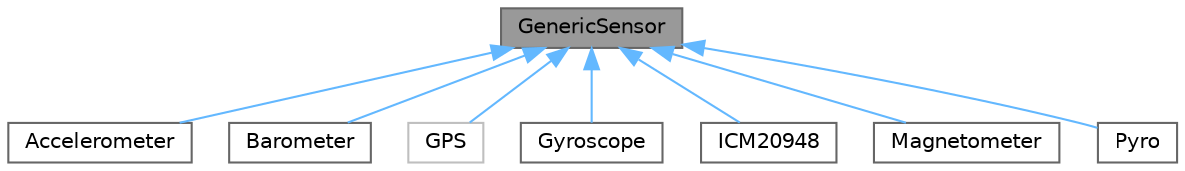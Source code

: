 digraph "GenericSensor"
{
 // LATEX_PDF_SIZE
  bgcolor="transparent";
  edge [fontname=Helvetica,fontsize=10,labelfontname=Helvetica,labelfontsize=10];
  node [fontname=Helvetica,fontsize=10,shape=box,height=0.2,width=0.4];
  Node1 [label="GenericSensor",height=0.2,width=0.4,color="gray40", fillcolor="grey60", style="filled", fontcolor="black",tooltip="Underlying interface to all sensors."];
  Node1 -> Node2 [dir="back",color="steelblue1",style="solid"];
  Node2 [label="Accelerometer",height=0.2,width=0.4,color="gray40", fillcolor="white", style="filled",URL="$classAccelerometer.html",tooltip="Generic Accelerometer."];
  Node1 -> Node3 [dir="back",color="steelblue1",style="solid"];
  Node3 [label="Barometer",height=0.2,width=0.4,color="gray40", fillcolor="white", style="filled",URL="$classBarometer.html",tooltip="Generic Barometer."];
  Node1 -> Node4 [dir="back",color="steelblue1",style="solid"];
  Node4 [label="GPS",height=0.2,width=0.4,color="grey75", fillcolor="white", style="filled",URL="$classGPS.html",tooltip=" "];
  Node1 -> Node5 [dir="back",color="steelblue1",style="solid"];
  Node5 [label="Gyroscope",height=0.2,width=0.4,color="gray40", fillcolor="white", style="filled",URL="$classGyroscope.html",tooltip="Generic Gyroscope."];
  Node1 -> Node6 [dir="back",color="steelblue1",style="solid"];
  Node6 [label="ICM20948",height=0.2,width=0.4,color="gray40", fillcolor="white", style="filled",URL="$classICM20948.html",tooltip="Driver for ICM20948."];
  Node1 -> Node7 [dir="back",color="steelblue1",style="solid"];
  Node7 [label="Magnetometer",height=0.2,width=0.4,color="gray40", fillcolor="white", style="filled",URL="$classMagnetometer.html",tooltip="Generic Magnetometer."];
  Node1 -> Node8 [dir="back",color="steelblue1",style="solid"];
  Node8 [label="Pyro",height=0.2,width=0.4,color="gray40", fillcolor="white", style="filled",URL="$classPyro.html",tooltip="Represents a pyro channel."];
}
